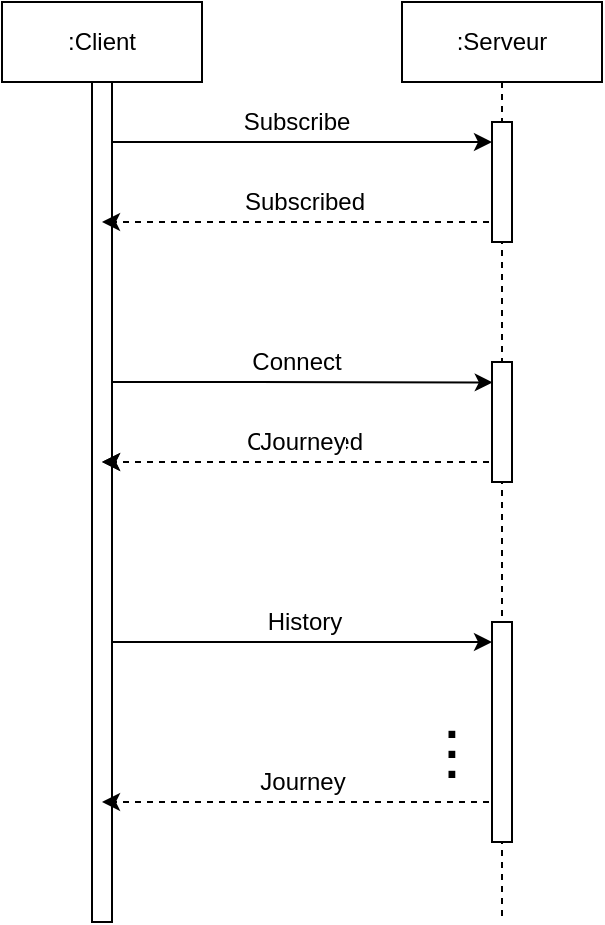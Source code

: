 <mxfile version="12.6.5" type="device"><diagram id="3ZA42Xz5dFH35HVD_v1P" name="Page-1"><mxGraphModel dx="971" dy="561" grid="1" gridSize="10" guides="1" tooltips="1" connect="1" arrows="1" fold="1" page="1" pageScale="1" pageWidth="827" pageHeight="1169" math="0" shadow="0"><root><mxCell id="0"/><mxCell id="1" parent="0"/><mxCell id="1QY9FMFWmHR59XgxEWpk-5" style="edgeStyle=orthogonalEdgeStyle;rounded=0;orthogonalLoop=1;jettySize=auto;html=1;" edge="1" parent="1" source="1QY9FMFWmHR59XgxEWpk-3" target="1QY9FMFWmHR59XgxEWpk-28"><mxGeometry relative="1" as="geometry"><mxPoint x="520" y="280" as="targetPoint"/><Array as="points"><mxPoint x="470" y="280"/><mxPoint x="470" y="280"/></Array></mxGeometry></mxCell><mxCell id="1QY9FMFWmHR59XgxEWpk-13" value="Subscribe" style="text;html=1;align=center;verticalAlign=middle;resizable=0;points=[];labelBackgroundColor=#ffffff;" vertex="1" connectable="0" parent="1QY9FMFWmHR59XgxEWpk-5"><mxGeometry x="0.325" y="4" relative="1" as="geometry"><mxPoint x="-32.5" y="-6" as="offset"/></mxGeometry></mxCell><mxCell id="1QY9FMFWmHR59XgxEWpk-21" style="edgeStyle=orthogonalEdgeStyle;rounded=0;orthogonalLoop=1;jettySize=auto;html=1;entryX=0.04;entryY=0.17;entryDx=0;entryDy=0;entryPerimeter=0;" edge="1" parent="1" source="1QY9FMFWmHR59XgxEWpk-3" target="1QY9FMFWmHR59XgxEWpk-29"><mxGeometry relative="1" as="geometry"><mxPoint x="520" y="400" as="targetPoint"/><Array as="points"><mxPoint x="400" y="400"/><mxPoint x="400" y="400"/></Array></mxGeometry></mxCell><mxCell id="1QY9FMFWmHR59XgxEWpk-25" value="Connect" style="text;html=1;align=center;verticalAlign=middle;resizable=0;points=[];labelBackgroundColor=#ffffff;" vertex="1" connectable="0" parent="1QY9FMFWmHR59XgxEWpk-21"><mxGeometry x="0.205" y="-3" relative="1" as="geometry"><mxPoint x="-20.5" y="-13" as="offset"/></mxGeometry></mxCell><mxCell id="1QY9FMFWmHR59XgxEWpk-23" style="edgeStyle=orthogonalEdgeStyle;rounded=0;orthogonalLoop=1;jettySize=auto;html=1;" edge="1" parent="1" source="1QY9FMFWmHR59XgxEWpk-3" target="1QY9FMFWmHR59XgxEWpk-30"><mxGeometry relative="1" as="geometry"><mxPoint x="490" y="530" as="targetPoint"/><Array as="points"><mxPoint x="460" y="530"/><mxPoint x="460" y="530"/></Array></mxGeometry></mxCell><mxCell id="1QY9FMFWmHR59XgxEWpk-31" value="History" style="text;html=1;align=center;verticalAlign=middle;resizable=0;points=[];labelBackgroundColor=#ffffff;" vertex="1" connectable="0" parent="1QY9FMFWmHR59XgxEWpk-23"><mxGeometry x="0.302" y="1" relative="1" as="geometry"><mxPoint x="-26.71" y="-9.03" as="offset"/></mxGeometry></mxCell><mxCell id="1QY9FMFWmHR59XgxEWpk-3" value=":Client" style="shape=umlLifeline;perimeter=lifelinePerimeter;whiteSpace=wrap;html=1;container=1;collapsible=0;recursiveResize=0;outlineConnect=0;" vertex="1" parent="1"><mxGeometry x="290" y="210" width="100" height="460" as="geometry"/></mxCell><mxCell id="1QY9FMFWmHR59XgxEWpk-27" value="" style="html=1;points=[];perimeter=orthogonalPerimeter;" vertex="1" parent="1QY9FMFWmHR59XgxEWpk-3"><mxGeometry x="45" y="40" width="10" height="420" as="geometry"/></mxCell><mxCell id="1QY9FMFWmHR59XgxEWpk-14" style="edgeStyle=orthogonalEdgeStyle;rounded=0;orthogonalLoop=1;jettySize=auto;html=1;dashed=1;" edge="1" parent="1" source="1QY9FMFWmHR59XgxEWpk-4" target="1QY9FMFWmHR59XgxEWpk-3"><mxGeometry relative="1" as="geometry"><mxPoint x="380" y="320" as="targetPoint"/><Array as="points"><mxPoint x="460" y="320"/><mxPoint x="460" y="320"/></Array></mxGeometry></mxCell><mxCell id="1QY9FMFWmHR59XgxEWpk-15" value="Subscribed" style="text;html=1;align=center;verticalAlign=middle;resizable=0;points=[];labelBackgroundColor=#ffffff;" vertex="1" connectable="0" parent="1QY9FMFWmHR59XgxEWpk-14"><mxGeometry x="-0.295" y="-1" relative="1" as="geometry"><mxPoint x="-28.5" y="-9" as="offset"/></mxGeometry></mxCell><mxCell id="1QY9FMFWmHR59XgxEWpk-22" style="edgeStyle=orthogonalEdgeStyle;rounded=0;orthogonalLoop=1;jettySize=auto;html=1;dashed=1;" edge="1" parent="1" source="1QY9FMFWmHR59XgxEWpk-4" target="1QY9FMFWmHR59XgxEWpk-3"><mxGeometry relative="1" as="geometry"><Array as="points"><mxPoint x="410" y="440"/><mxPoint x="410" y="440"/></Array></mxGeometry></mxCell><mxCell id="1QY9FMFWmHR59XgxEWpk-26" value="Connected" style="text;html=1;align=center;verticalAlign=middle;resizable=0;points=[];labelBackgroundColor=#ffffff;" vertex="1" connectable="0" parent="1QY9FMFWmHR59XgxEWpk-22"><mxGeometry x="0.195" y="-47" relative="1" as="geometry"><mxPoint x="20.5" y="37" as="offset"/></mxGeometry></mxCell><mxCell id="1QY9FMFWmHR59XgxEWpk-24" style="edgeStyle=orthogonalEdgeStyle;rounded=0;orthogonalLoop=1;jettySize=auto;html=1;dashed=1;" edge="1" parent="1" source="1QY9FMFWmHR59XgxEWpk-4" target="1QY9FMFWmHR59XgxEWpk-3"><mxGeometry relative="1" as="geometry"><Array as="points"><mxPoint x="510" y="560"/><mxPoint x="510" y="560"/></Array></mxGeometry></mxCell><mxCell id="1QY9FMFWmHR59XgxEWpk-32" value="Journey" style="text;html=1;align=center;verticalAlign=middle;resizable=0;points=[];labelBackgroundColor=#ffffff;" vertex="1" connectable="0" parent="1QY9FMFWmHR59XgxEWpk-24"><mxGeometry x="0.279" y="1" relative="1" as="geometry"><mxPoint x="28.09" y="-11.03" as="offset"/></mxGeometry></mxCell><mxCell id="1QY9FMFWmHR59XgxEWpk-41" style="edgeStyle=orthogonalEdgeStyle;rounded=0;orthogonalLoop=1;jettySize=auto;html=1;dashed=1;" edge="1" parent="1" source="1QY9FMFWmHR59XgxEWpk-4" target="1QY9FMFWmHR59XgxEWpk-3"><mxGeometry relative="1" as="geometry"><Array as="points"><mxPoint x="410" y="610"/><mxPoint x="410" y="610"/></Array></mxGeometry></mxCell><mxCell id="1QY9FMFWmHR59XgxEWpk-42" value="Journey" style="text;html=1;align=center;verticalAlign=middle;resizable=0;points=[];labelBackgroundColor=#ffffff;" vertex="1" connectable="0" parent="1QY9FMFWmHR59XgxEWpk-41"><mxGeometry x="0.297" y="50" relative="1" as="geometry"><mxPoint x="30.16" y="-60.03" as="offset"/></mxGeometry></mxCell><mxCell id="1QY9FMFWmHR59XgxEWpk-4" value=":Serveur" style="shape=umlLifeline;perimeter=lifelinePerimeter;whiteSpace=wrap;html=1;container=1;collapsible=0;recursiveResize=0;outlineConnect=0;" vertex="1" parent="1"><mxGeometry x="490" y="210" width="100" height="460" as="geometry"/></mxCell><mxCell id="1QY9FMFWmHR59XgxEWpk-30" value="" style="html=1;points=[];perimeter=orthogonalPerimeter;" vertex="1" parent="1QY9FMFWmHR59XgxEWpk-4"><mxGeometry x="45" y="310" width="10" height="110" as="geometry"/></mxCell><mxCell id="1QY9FMFWmHR59XgxEWpk-28" value="" style="html=1;points=[];perimeter=orthogonalPerimeter;" vertex="1" parent="1"><mxGeometry x="535" y="270" width="10" height="60" as="geometry"/></mxCell><mxCell id="1QY9FMFWmHR59XgxEWpk-29" value="" style="html=1;points=[];perimeter=orthogonalPerimeter;" vertex="1" parent="1"><mxGeometry x="535" y="390" width="10" height="60" as="geometry"/></mxCell><mxCell id="1QY9FMFWmHR59XgxEWpk-33" value="&lt;b&gt;&lt;font style=&quot;font-size: 24px&quot;&gt;.&lt;/font&gt;&lt;/b&gt;" style="text;html=1;strokeColor=none;fillColor=none;align=center;verticalAlign=middle;whiteSpace=wrap;rounded=0;" vertex="1" parent="1"><mxGeometry x="510" y="560" width="10" height="20" as="geometry"/></mxCell><mxCell id="1QY9FMFWmHR59XgxEWpk-36" value="&lt;b&gt;&lt;font style=&quot;font-size: 24px&quot;&gt;.&lt;/font&gt;&lt;/b&gt;" style="text;html=1;strokeColor=none;fillColor=none;align=center;verticalAlign=middle;whiteSpace=wrap;rounded=0;" vertex="1" parent="1"><mxGeometry x="510" y="570" width="10" height="20" as="geometry"/></mxCell><mxCell id="1QY9FMFWmHR59XgxEWpk-37" value="&lt;b&gt;&lt;font style=&quot;font-size: 24px&quot;&gt;.&lt;/font&gt;&lt;/b&gt;" style="text;html=1;strokeColor=none;fillColor=none;align=center;verticalAlign=middle;whiteSpace=wrap;rounded=0;" vertex="1" parent="1"><mxGeometry x="510" y="580" width="10" height="20" as="geometry"/></mxCell></root></mxGraphModel></diagram></mxfile>